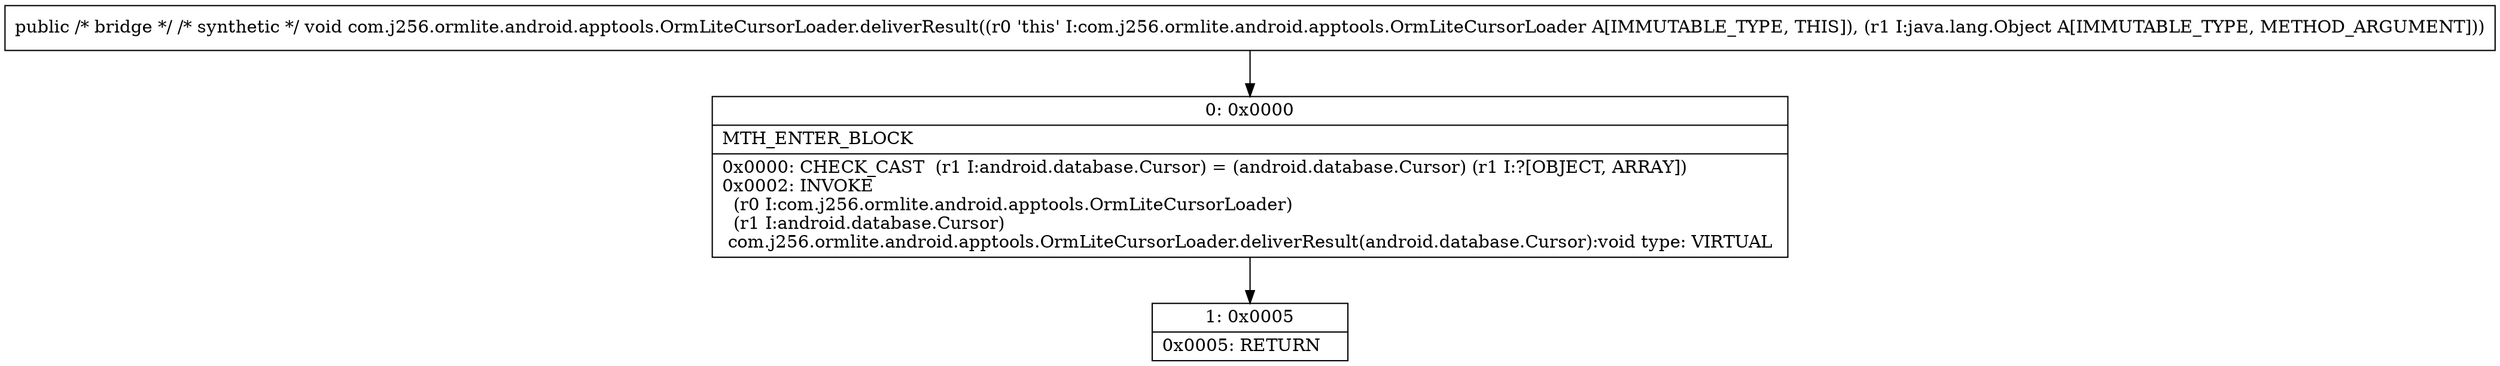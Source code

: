 digraph "CFG forcom.j256.ormlite.android.apptools.OrmLiteCursorLoader.deliverResult(Ljava\/lang\/Object;)V" {
Node_0 [shape=record,label="{0\:\ 0x0000|MTH_ENTER_BLOCK\l|0x0000: CHECK_CAST  (r1 I:android.database.Cursor) = (android.database.Cursor) (r1 I:?[OBJECT, ARRAY]) \l0x0002: INVOKE  \l  (r0 I:com.j256.ormlite.android.apptools.OrmLiteCursorLoader)\l  (r1 I:android.database.Cursor)\l com.j256.ormlite.android.apptools.OrmLiteCursorLoader.deliverResult(android.database.Cursor):void type: VIRTUAL \l}"];
Node_1 [shape=record,label="{1\:\ 0x0005|0x0005: RETURN   \l}"];
MethodNode[shape=record,label="{public \/* bridge *\/ \/* synthetic *\/ void com.j256.ormlite.android.apptools.OrmLiteCursorLoader.deliverResult((r0 'this' I:com.j256.ormlite.android.apptools.OrmLiteCursorLoader A[IMMUTABLE_TYPE, THIS]), (r1 I:java.lang.Object A[IMMUTABLE_TYPE, METHOD_ARGUMENT])) }"];
MethodNode -> Node_0;
Node_0 -> Node_1;
}

